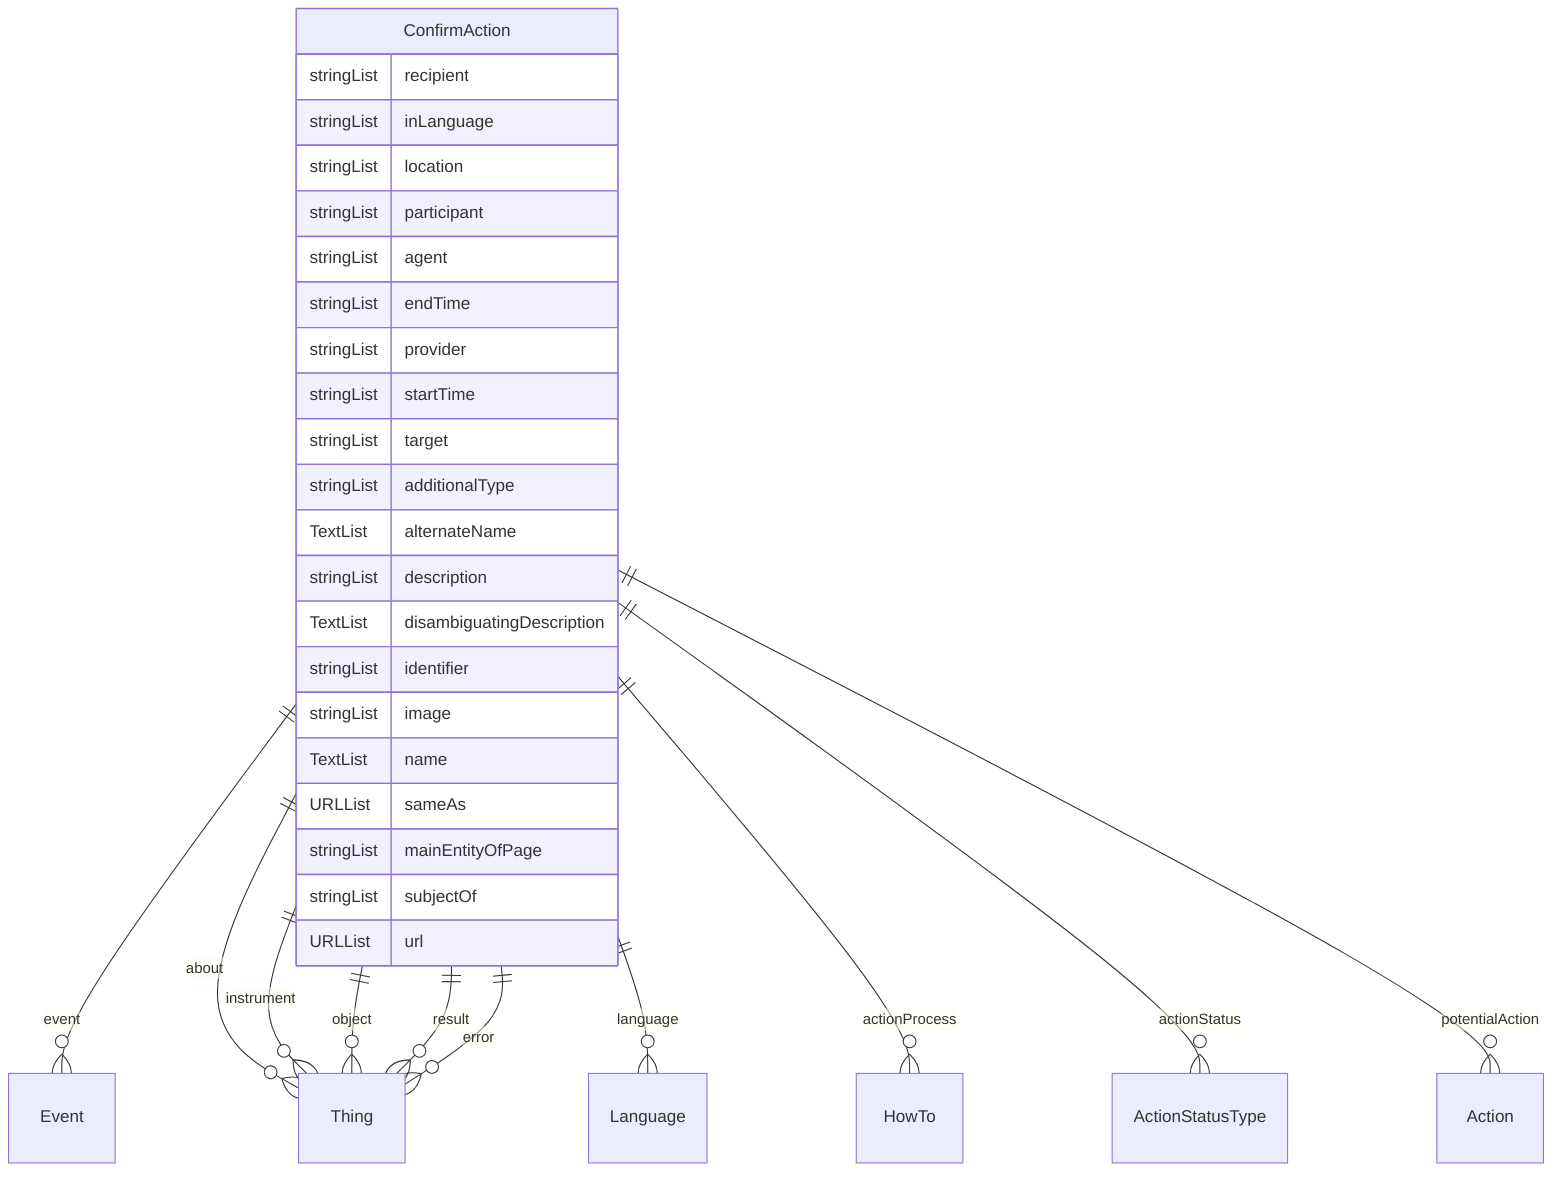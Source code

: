erDiagram
ConfirmAction {
    stringList recipient  
    stringList inLanguage  
    stringList location  
    stringList participant  
    stringList agent  
    stringList endTime  
    stringList provider  
    stringList startTime  
    stringList target  
    stringList additionalType  
    TextList alternateName  
    stringList description  
    TextList disambiguatingDescription  
    stringList identifier  
    stringList image  
    TextList name  
    URLList sameAs  
    stringList mainEntityOfPage  
    stringList subjectOf  
    URLList url  
}

ConfirmAction ||--}o Event : "event"
ConfirmAction ||--}o Thing : "about"
ConfirmAction ||--}o Language : "language"
ConfirmAction ||--}o Thing : "instrument"
ConfirmAction ||--}o Thing : "object"
ConfirmAction ||--}o Thing : "result"
ConfirmAction ||--}o HowTo : "actionProcess"
ConfirmAction ||--}o ActionStatusType : "actionStatus"
ConfirmAction ||--}o Thing : "error"
ConfirmAction ||--}o Action : "potentialAction"